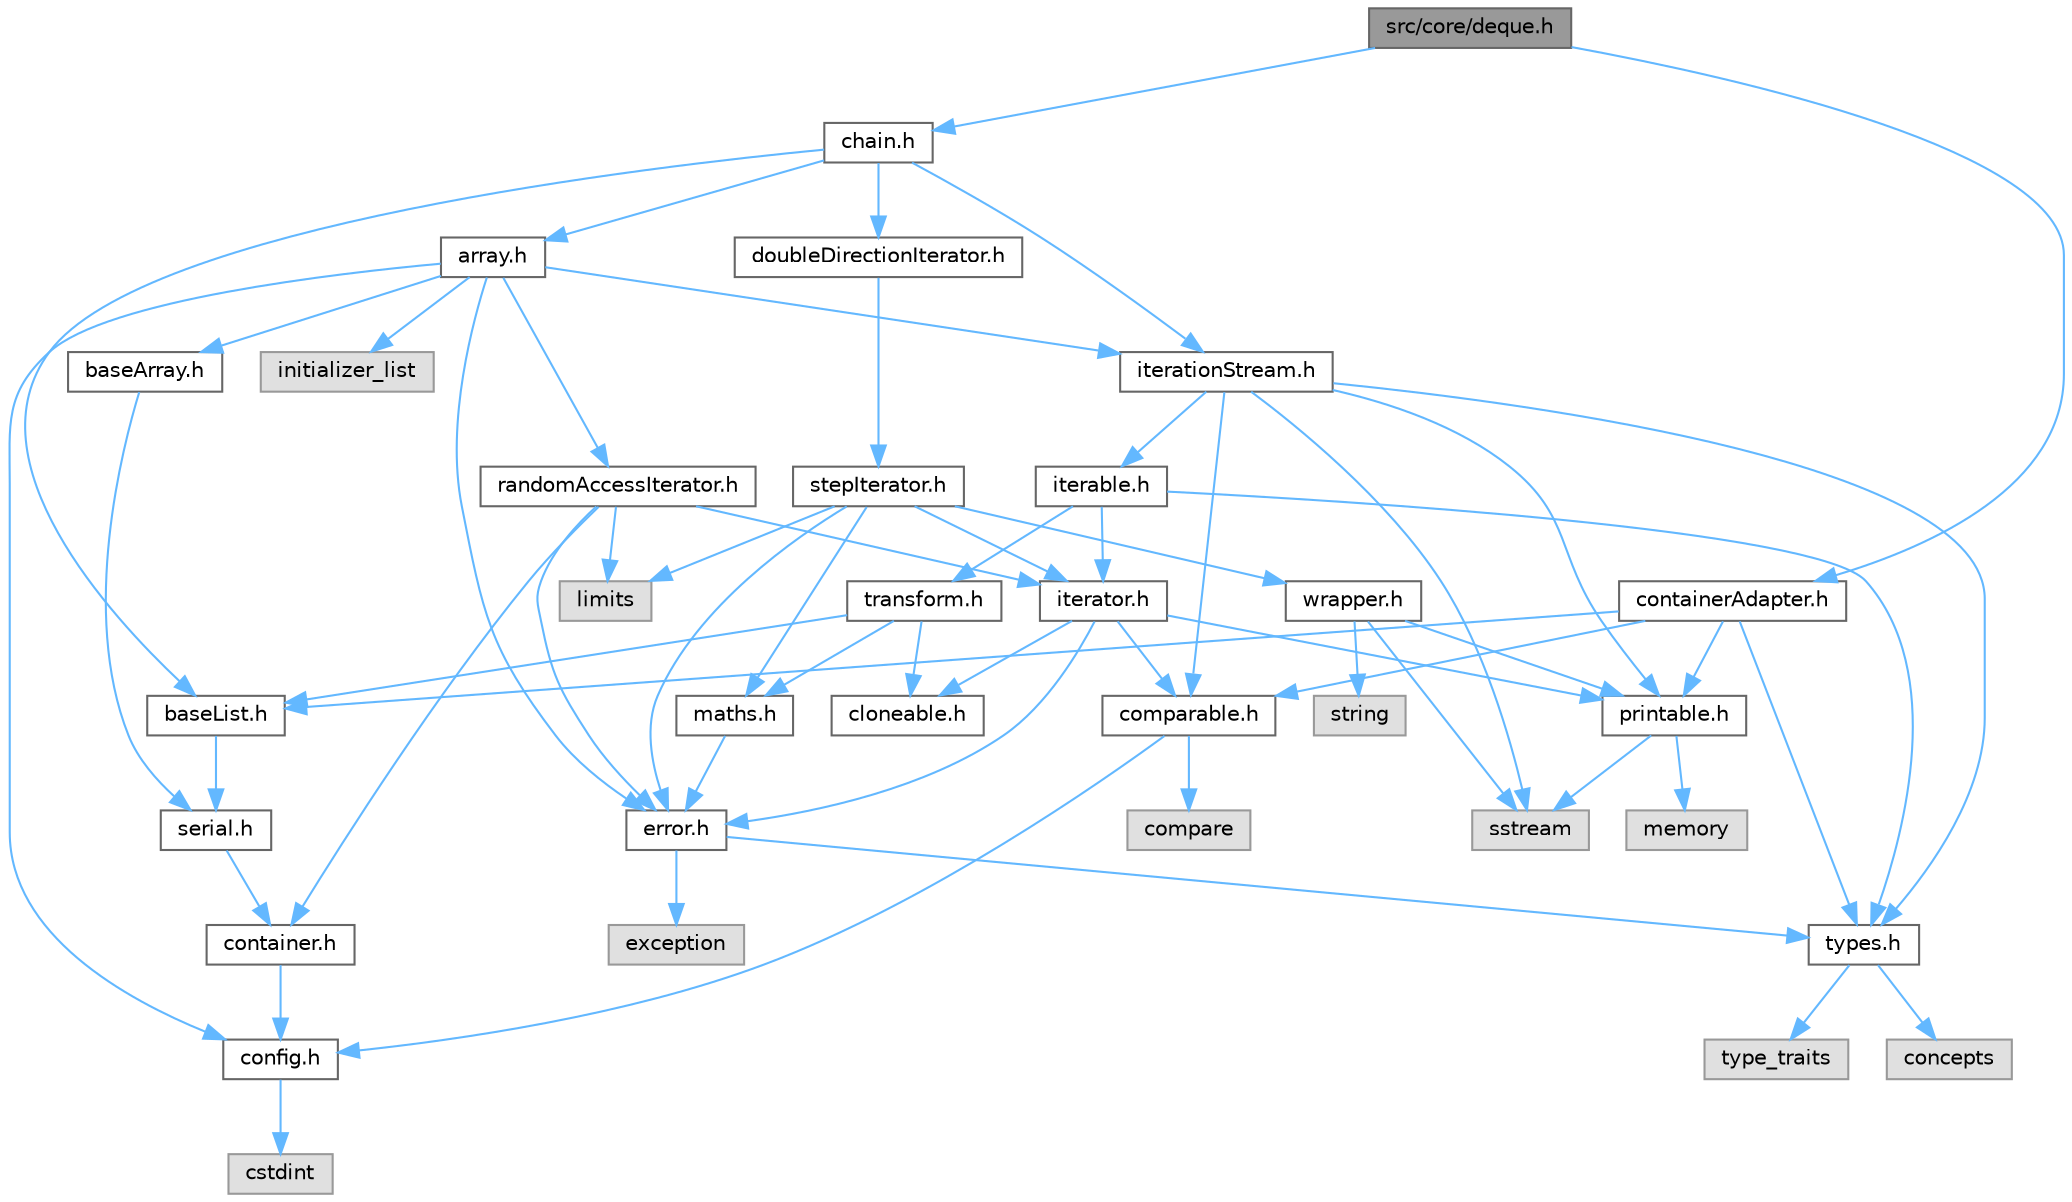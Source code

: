 digraph "src/core/deque.h"
{
 // LATEX_PDF_SIZE
  bgcolor="transparent";
  edge [fontname=Helvetica,fontsize=10,labelfontname=Helvetica,labelfontsize=10];
  node [fontname=Helvetica,fontsize=10,shape=box,height=0.2,width=0.4];
  Node1 [id="Node000001",label="src/core/deque.h",height=0.2,width=0.4,color="gray40", fillcolor="grey60", style="filled", fontcolor="black",tooltip="Double-ended queue (deque) container adapter implementation."];
  Node1 -> Node2 [id="edge1_Node000001_Node000002",color="steelblue1",style="solid",tooltip=" "];
  Node2 [id="Node000002",label="chain.h",height=0.2,width=0.4,color="grey40", fillcolor="white", style="filled",URL="$chain_8h.html",tooltip="Non-cyclic doubly linked list implementation."];
  Node2 -> Node3 [id="edge2_Node000002_Node000003",color="steelblue1",style="solid",tooltip=" "];
  Node3 [id="Node000003",label="doubleDirectionIterator.h",height=0.2,width=0.4,color="grey40", fillcolor="white", style="filled",URL="$double_direction_iterator_8h.html",tooltip="Double-direction iterator base class."];
  Node3 -> Node4 [id="edge3_Node000003_Node000004",color="steelblue1",style="solid",tooltip=" "];
  Node4 [id="Node000004",label="stepIterator.h",height=0.2,width=0.4,color="grey40", fillcolor="white", style="filled",URL="$step_iterator_8h.html",tooltip="Step iterator base class for single-step iterators."];
  Node4 -> Node5 [id="edge4_Node000004_Node000005",color="steelblue1",style="solid",tooltip=" "];
  Node5 [id="Node000005",label="limits",height=0.2,width=0.4,color="grey60", fillcolor="#E0E0E0", style="filled",tooltip=" "];
  Node4 -> Node6 [id="edge5_Node000004_Node000006",color="steelblue1",style="solid",tooltip=" "];
  Node6 [id="Node000006",label="iterator.h",height=0.2,width=0.4,color="grey40", fillcolor="white", style="filled",URL="$iterator_8h.html",tooltip="Defines the iterator class for traversing and manipulating container elements."];
  Node6 -> Node7 [id="edge6_Node000006_Node000007",color="steelblue1",style="solid",tooltip=" "];
  Node7 [id="Node000007",label="cloneable.h",height=0.2,width=0.4,color="grey40", fillcolor="white", style="filled",URL="$cloneable_8h.html",tooltip="Abstract base class for cloneable objects."];
  Node6 -> Node8 [id="edge7_Node000006_Node000008",color="steelblue1",style="solid",tooltip=" "];
  Node8 [id="Node000008",label="comparable.h",height=0.2,width=0.4,color="grey40", fillcolor="white", style="filled",URL="$comparable_8h.html",tooltip="Interface for objects that can be compared."];
  Node8 -> Node9 [id="edge8_Node000008_Node000009",color="steelblue1",style="solid",tooltip=" "];
  Node9 [id="Node000009",label="config.h",height=0.2,width=0.4,color="grey40", fillcolor="white", style="filled",URL="$config_8h.html",tooltip="Platform-independent integer type definitions."];
  Node9 -> Node10 [id="edge9_Node000009_Node000010",color="steelblue1",style="solid",tooltip=" "];
  Node10 [id="Node000010",label="cstdint",height=0.2,width=0.4,color="grey60", fillcolor="#E0E0E0", style="filled",tooltip=" "];
  Node8 -> Node11 [id="edge10_Node000008_Node000011",color="steelblue1",style="solid",tooltip=" "];
  Node11 [id="Node000011",label="compare",height=0.2,width=0.4,color="grey60", fillcolor="#E0E0E0", style="filled",tooltip=" "];
  Node6 -> Node12 [id="edge11_Node000006_Node000012",color="steelblue1",style="solid",tooltip=" "];
  Node12 [id="Node000012",label="error.h",height=0.2,width=0.4,color="grey40", fillcolor="white", style="filled",URL="$error_8h.html",tooltip="Custom exception classes and callback validation utilities."];
  Node12 -> Node13 [id="edge12_Node000012_Node000013",color="steelblue1",style="solid",tooltip=" "];
  Node13 [id="Node000013",label="exception",height=0.2,width=0.4,color="grey60", fillcolor="#E0E0E0", style="filled",tooltip=" "];
  Node12 -> Node14 [id="edge13_Node000012_Node000014",color="steelblue1",style="solid",tooltip=" "];
  Node14 [id="Node000014",label="types.h",height=0.2,width=0.4,color="grey40", fillcolor="white", style="filled",URL="$types_8h.html",tooltip="Type system foundations and concept definitions."];
  Node14 -> Node15 [id="edge14_Node000014_Node000015",color="steelblue1",style="solid",tooltip=" "];
  Node15 [id="Node000015",label="type_traits",height=0.2,width=0.4,color="grey60", fillcolor="#E0E0E0", style="filled",tooltip=" "];
  Node14 -> Node16 [id="edge15_Node000014_Node000016",color="steelblue1",style="solid",tooltip=" "];
  Node16 [id="Node000016",label="concepts",height=0.2,width=0.4,color="grey60", fillcolor="#E0E0E0", style="filled",tooltip=" "];
  Node6 -> Node17 [id="edge16_Node000006_Node000017",color="steelblue1",style="solid",tooltip=" "];
  Node17 [id="Node000017",label="printable.h",height=0.2,width=0.4,color="grey40", fillcolor="white", style="filled",URL="$printable_8h.html",tooltip="Interface for polymorphic string formatting and output."];
  Node17 -> Node18 [id="edge17_Node000017_Node000018",color="steelblue1",style="solid",tooltip=" "];
  Node18 [id="Node000018",label="memory",height=0.2,width=0.4,color="grey60", fillcolor="#E0E0E0", style="filled",tooltip=" "];
  Node17 -> Node19 [id="edge18_Node000017_Node000019",color="steelblue1",style="solid",tooltip=" "];
  Node19 [id="Node000019",label="sstream",height=0.2,width=0.4,color="grey60", fillcolor="#E0E0E0", style="filled",tooltip=" "];
  Node4 -> Node20 [id="edge19_Node000004_Node000020",color="steelblue1",style="solid",tooltip=" "];
  Node20 [id="Node000020",label="wrapper.h",height=0.2,width=0.4,color="grey40", fillcolor="white", style="filled",URL="$wrapper_8h.html",tooltip="Abstract polymorphic container with value encapsulation and navigation support."];
  Node20 -> Node19 [id="edge20_Node000020_Node000019",color="steelblue1",style="solid",tooltip=" "];
  Node20 -> Node21 [id="edge21_Node000020_Node000021",color="steelblue1",style="solid",tooltip=" "];
  Node21 [id="Node000021",label="string",height=0.2,width=0.4,color="grey60", fillcolor="#E0E0E0", style="filled",tooltip=" "];
  Node20 -> Node17 [id="edge22_Node000020_Node000017",color="steelblue1",style="solid",tooltip=" "];
  Node4 -> Node12 [id="edge23_Node000004_Node000012",color="steelblue1",style="solid",tooltip=" "];
  Node4 -> Node22 [id="edge24_Node000004_Node000022",color="steelblue1",style="solid",tooltip=" "];
  Node22 [id="Node000022",label="maths.h",height=0.2,width=0.4,color="grey40", fillcolor="white", style="filled",URL="$maths_8h.html",tooltip="Mathematical utilities and constants."];
  Node22 -> Node12 [id="edge25_Node000022_Node000012",color="steelblue1",style="solid",tooltip=" "];
  Node2 -> Node23 [id="edge26_Node000002_Node000023",color="steelblue1",style="solid",tooltip=" "];
  Node23 [id="Node000023",label="array.h",height=0.2,width=0.4,color="grey40", fillcolor="white", style="filled",URL="$array_8h.html",tooltip="Provides the array class for a fixed-size container with random access."];
  Node23 -> Node24 [id="edge27_Node000023_Node000024",color="steelblue1",style="solid",tooltip=" "];
  Node24 [id="Node000024",label="initializer_list",height=0.2,width=0.4,color="grey60", fillcolor="#E0E0E0", style="filled",tooltip=" "];
  Node23 -> Node9 [id="edge28_Node000023_Node000009",color="steelblue1",style="solid",tooltip=" "];
  Node23 -> Node25 [id="edge29_Node000023_Node000025",color="steelblue1",style="solid",tooltip=" "];
  Node25 [id="Node000025",label="baseArray.h",height=0.2,width=0.4,color="grey40", fillcolor="white", style="filled",URL="$base_array_8h.html",tooltip="Provides a base class for fixed-size serial containers."];
  Node25 -> Node26 [id="edge30_Node000025_Node000026",color="steelblue1",style="solid",tooltip=" "];
  Node26 [id="Node000026",label="serial.h",height=0.2,width=0.4,color="grey40", fillcolor="white", style="filled",URL="$serial_8h.html",tooltip="Defines an abstract base class for sequential containers with index-based access."];
  Node26 -> Node27 [id="edge31_Node000026_Node000027",color="steelblue1",style="solid",tooltip=" "];
  Node27 [id="Node000027",label="container.h",height=0.2,width=0.4,color="grey40", fillcolor="white", style="filled",URL="$container_8h.html",tooltip="Abstract base class for container types."];
  Node27 -> Node9 [id="edge32_Node000027_Node000009",color="steelblue1",style="solid",tooltip=" "];
  Node23 -> Node28 [id="edge33_Node000023_Node000028",color="steelblue1",style="solid",tooltip=" "];
  Node28 [id="Node000028",label="iterationStream.h",height=0.2,width=0.4,color="grey40", fillcolor="white", style="filled",URL="$iteration_stream_8h.html",tooltip="Provides functionality for an iteration stream."];
  Node28 -> Node19 [id="edge34_Node000028_Node000019",color="steelblue1",style="solid",tooltip=" "];
  Node28 -> Node8 [id="edge35_Node000028_Node000008",color="steelblue1",style="solid",tooltip=" "];
  Node28 -> Node17 [id="edge36_Node000028_Node000017",color="steelblue1",style="solid",tooltip=" "];
  Node28 -> Node29 [id="edge37_Node000028_Node000029",color="steelblue1",style="solid",tooltip=" "];
  Node29 [id="Node000029",label="iterable.h",height=0.2,width=0.4,color="grey40", fillcolor="white", style="filled",URL="$iterable_8h.html",tooltip="Base interface for iterable container types."];
  Node29 -> Node30 [id="edge38_Node000029_Node000030",color="steelblue1",style="solid",tooltip=" "];
  Node30 [id="Node000030",label="transform.h",height=0.2,width=0.4,color="grey40", fillcolor="white", style="filled",URL="$transform_8h.html",tooltip="Transformation classes for various operations on elements."];
  Node30 -> Node31 [id="edge39_Node000030_Node000031",color="steelblue1",style="solid",tooltip=" "];
  Node31 [id="Node000031",label="baseList.h",height=0.2,width=0.4,color="grey40", fillcolor="white", style="filled",URL="$base_list_8h.html",tooltip="Provides a base class for variable-size serial containers."];
  Node31 -> Node26 [id="edge40_Node000031_Node000026",color="steelblue1",style="solid",tooltip=" "];
  Node30 -> Node7 [id="edge41_Node000030_Node000007",color="steelblue1",style="solid",tooltip=" "];
  Node30 -> Node22 [id="edge42_Node000030_Node000022",color="steelblue1",style="solid",tooltip=" "];
  Node29 -> Node14 [id="edge43_Node000029_Node000014",color="steelblue1",style="solid",tooltip=" "];
  Node29 -> Node6 [id="edge44_Node000029_Node000006",color="steelblue1",style="solid",tooltip=" "];
  Node28 -> Node14 [id="edge45_Node000028_Node000014",color="steelblue1",style="solid",tooltip=" "];
  Node23 -> Node32 [id="edge46_Node000023_Node000032",color="steelblue1",style="solid",tooltip=" "];
  Node32 [id="Node000032",label="randomAccessIterator.h",height=0.2,width=0.4,color="grey40", fillcolor="white", style="filled",URL="$random_access_iterator_8h.html",tooltip="Base class for random-access iterators."];
  Node32 -> Node27 [id="edge47_Node000032_Node000027",color="steelblue1",style="solid",tooltip=" "];
  Node32 -> Node12 [id="edge48_Node000032_Node000012",color="steelblue1",style="solid",tooltip=" "];
  Node32 -> Node6 [id="edge49_Node000032_Node000006",color="steelblue1",style="solid",tooltip=" "];
  Node32 -> Node5 [id="edge50_Node000032_Node000005",color="steelblue1",style="solid",tooltip=" "];
  Node23 -> Node12 [id="edge51_Node000023_Node000012",color="steelblue1",style="solid",tooltip=" "];
  Node2 -> Node31 [id="edge52_Node000002_Node000031",color="steelblue1",style="solid",tooltip=" "];
  Node2 -> Node28 [id="edge53_Node000002_Node000028",color="steelblue1",style="solid",tooltip=" "];
  Node1 -> Node33 [id="edge54_Node000001_Node000033",color="steelblue1",style="solid",tooltip=" "];
  Node33 [id="Node000033",label="containerAdapter.h",height=0.2,width=0.4,color="grey40", fillcolor="white", style="filled",URL="$container_adapter_8h.html",tooltip="Base class for container adapters with common interfaces."];
  Node33 -> Node31 [id="edge55_Node000033_Node000031",color="steelblue1",style="solid",tooltip=" "];
  Node33 -> Node14 [id="edge56_Node000033_Node000014",color="steelblue1",style="solid",tooltip=" "];
  Node33 -> Node17 [id="edge57_Node000033_Node000017",color="steelblue1",style="solid",tooltip=" "];
  Node33 -> Node8 [id="edge58_Node000033_Node000008",color="steelblue1",style="solid",tooltip=" "];
}
